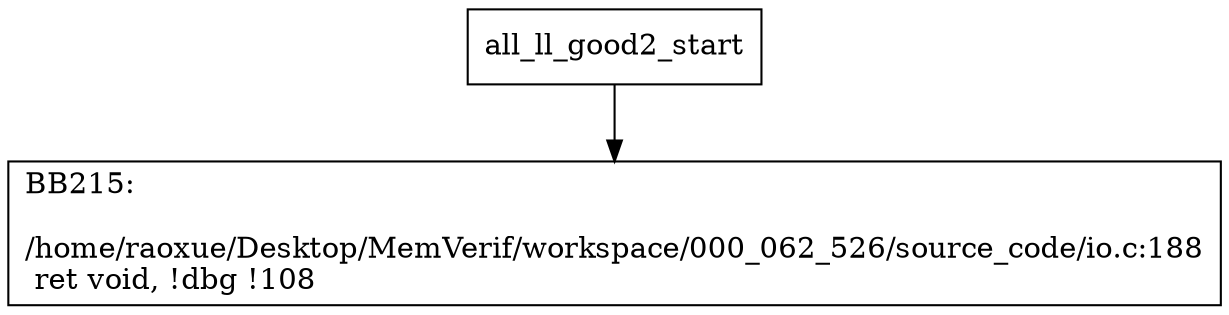 digraph "CFG for'all_ll_good2' function" {
	BBall_ll_good2_start[shape=record,label="{all_ll_good2_start}"];
	BBall_ll_good2_start-> all_ll_good2BB215;
	all_ll_good2BB215 [shape=record, label="{BB215:\l\l/home/raoxue/Desktop/MemVerif/workspace/000_062_526/source_code/io.c:188\l
  ret void, !dbg !108\l
}"];
}
